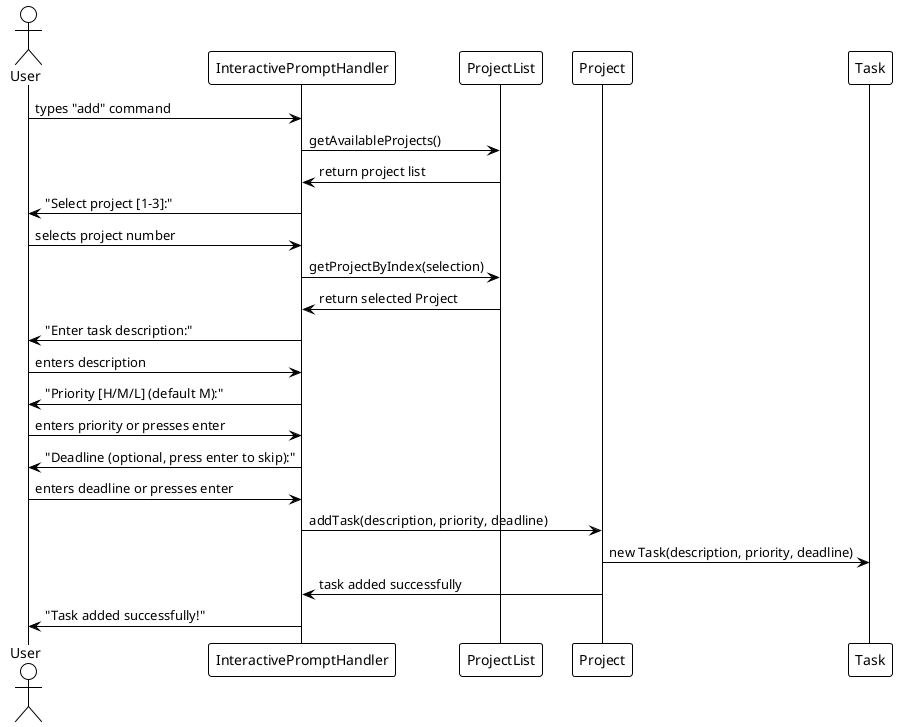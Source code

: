 @startuml Add Command Sequence Diagram
!theme plain
skinparam classAttributeIconSize 0
hide stereotype

actor User
participant InteractivePromptHandler
participant ProjectList
participant Project
participant Task

User -> InteractivePromptHandler: types "add" command
InteractivePromptHandler -> ProjectList: getAvailableProjects()
ProjectList -> InteractivePromptHandler: return project list
InteractivePromptHandler -> User: "Select project [1-3]:"

User -> InteractivePromptHandler: selects project number
InteractivePromptHandler -> ProjectList: getProjectByIndex(selection)
ProjectList -> InteractivePromptHandler: return selected Project

InteractivePromptHandler -> User: "Enter task description:"
User -> InteractivePromptHandler: enters description

InteractivePromptHandler -> User: "Priority [H/M/L] (default M):"
User -> InteractivePromptHandler: enters priority or presses enter

InteractivePromptHandler -> User: "Deadline (optional, press enter to skip):"
User -> InteractivePromptHandler: enters deadline or presses enter

InteractivePromptHandler -> Project: addTask(description, priority, deadline)
Project -> Task: new Task(description, priority, deadline)
Project -> InteractivePromptHandler: task added successfully

InteractivePromptHandler -> User: "Task added successfully!"

@enduml